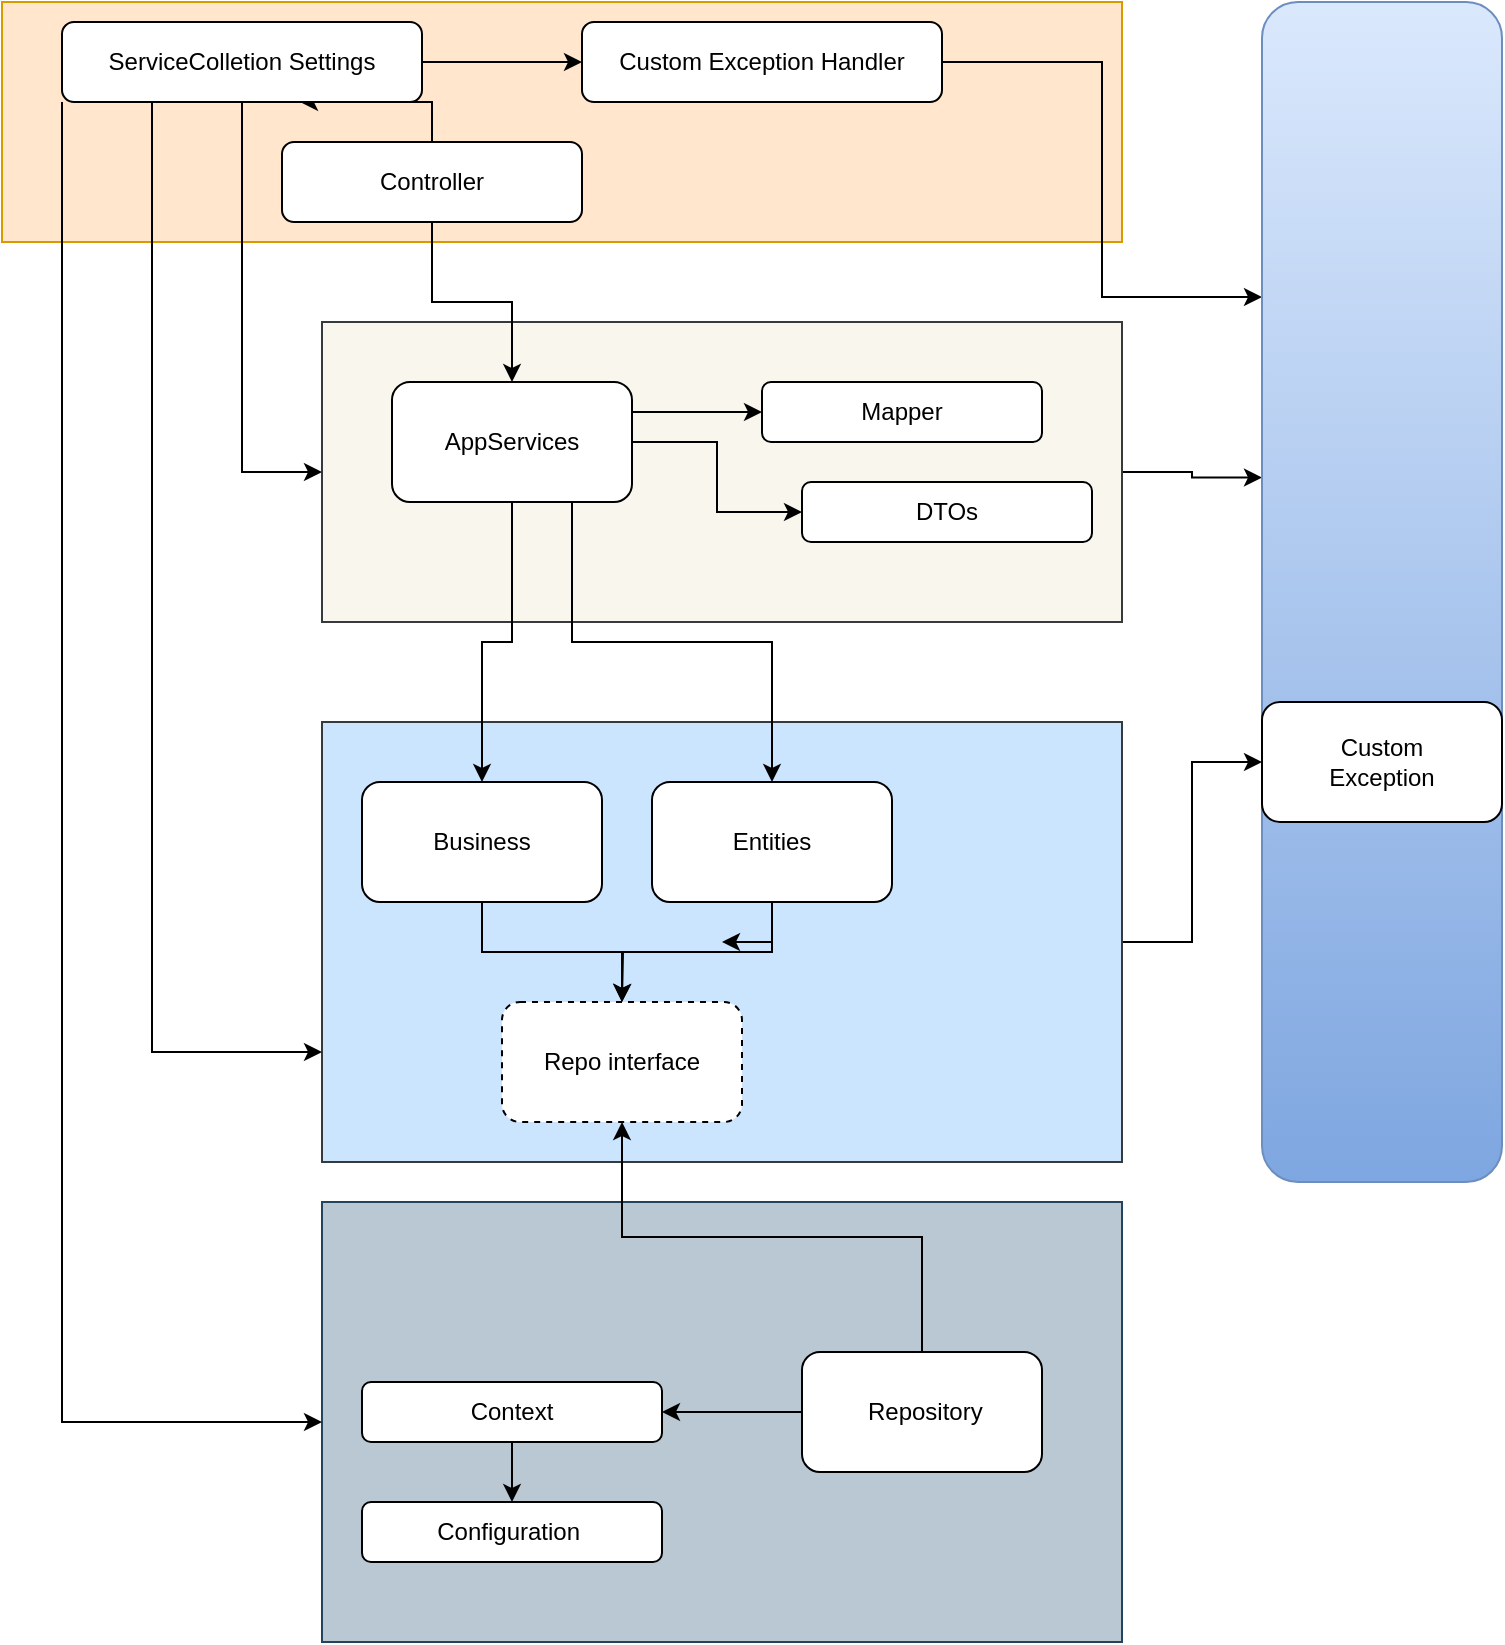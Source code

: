 <mxfile version="21.5.0" type="device">
  <diagram name="Page-1" id="w-mAmAfLYW-MqgQsM4os">
    <mxGraphModel dx="1026" dy="604" grid="1" gridSize="10" guides="1" tooltips="1" connect="1" arrows="1" fold="1" page="1" pageScale="1" pageWidth="850" pageHeight="1100" math="0" shadow="0">
      <root>
        <mxCell id="0" />
        <mxCell id="1" parent="0" />
        <mxCell id="9NfR4jjzTK4Z-MxAplXw-36" style="edgeStyle=orthogonalEdgeStyle;rounded=0;orthogonalLoop=1;jettySize=auto;html=1;exitX=1;exitY=0.5;exitDx=0;exitDy=0;entryX=0;entryY=0.403;entryDx=0;entryDy=0;entryPerimeter=0;" edge="1" parent="1" source="9NfR4jjzTK4Z-MxAplXw-5" target="9NfR4jjzTK4Z-MxAplXw-19">
          <mxGeometry relative="1" as="geometry" />
        </mxCell>
        <mxCell id="9NfR4jjzTK4Z-MxAplXw-5" value="" style="rounded=0;whiteSpace=wrap;html=1;fillColor=#f9f7ed;strokeColor=#36393d;" vertex="1" parent="1">
          <mxGeometry x="240" y="240" width="400" height="150" as="geometry" />
        </mxCell>
        <mxCell id="9NfR4jjzTK4Z-MxAplXw-35" style="edgeStyle=orthogonalEdgeStyle;rounded=0;orthogonalLoop=1;jettySize=auto;html=1;exitX=1;exitY=0.5;exitDx=0;exitDy=0;entryX=0;entryY=0.5;entryDx=0;entryDy=0;" edge="1" parent="1" source="9NfR4jjzTK4Z-MxAplXw-9" target="9NfR4jjzTK4Z-MxAplXw-34">
          <mxGeometry relative="1" as="geometry" />
        </mxCell>
        <mxCell id="9NfR4jjzTK4Z-MxAplXw-9" value="" style="rounded=0;whiteSpace=wrap;html=1;fillColor=#cce5ff;strokeColor=#36393d;" vertex="1" parent="1">
          <mxGeometry x="240" y="440" width="400" height="220" as="geometry" />
        </mxCell>
        <mxCell id="9NfR4jjzTK4Z-MxAplXw-1" value="" style="rounded=0;whiteSpace=wrap;html=1;fillColor=#ffe6cc;strokeColor=#d79b00;" vertex="1" parent="1">
          <mxGeometry x="80" y="80" width="560" height="120" as="geometry" />
        </mxCell>
        <mxCell id="9NfR4jjzTK4Z-MxAplXw-21" style="edgeStyle=orthogonalEdgeStyle;rounded=0;orthogonalLoop=1;jettySize=auto;html=1;exitX=0.5;exitY=1;exitDx=0;exitDy=0;" edge="1" parent="1" source="9NfR4jjzTK4Z-MxAplXw-2" target="9NfR4jjzTK4Z-MxAplXw-6">
          <mxGeometry relative="1" as="geometry" />
        </mxCell>
        <mxCell id="9NfR4jjzTK4Z-MxAplXw-42" style="edgeStyle=orthogonalEdgeStyle;rounded=0;orthogonalLoop=1;jettySize=auto;html=1;exitX=0.5;exitY=0;exitDx=0;exitDy=0;entryX=0.661;entryY=1;entryDx=0;entryDy=0;entryPerimeter=0;" edge="1" parent="1" source="9NfR4jjzTK4Z-MxAplXw-2" target="9NfR4jjzTK4Z-MxAplXw-38">
          <mxGeometry relative="1" as="geometry" />
        </mxCell>
        <mxCell id="9NfR4jjzTK4Z-MxAplXw-2" value="Controller" style="rounded=1;whiteSpace=wrap;html=1;" vertex="1" parent="1">
          <mxGeometry x="220" y="150" width="150" height="40" as="geometry" />
        </mxCell>
        <mxCell id="9NfR4jjzTK4Z-MxAplXw-41" style="edgeStyle=orthogonalEdgeStyle;rounded=0;orthogonalLoop=1;jettySize=auto;html=1;exitX=1;exitY=0.5;exitDx=0;exitDy=0;entryX=0;entryY=0.25;entryDx=0;entryDy=0;" edge="1" parent="1" source="9NfR4jjzTK4Z-MxAplXw-3" target="9NfR4jjzTK4Z-MxAplXw-19">
          <mxGeometry relative="1" as="geometry" />
        </mxCell>
        <mxCell id="9NfR4jjzTK4Z-MxAplXw-3" value="Custom Exception Handler" style="rounded=1;whiteSpace=wrap;html=1;" vertex="1" parent="1">
          <mxGeometry x="370" y="90" width="180" height="40" as="geometry" />
        </mxCell>
        <mxCell id="9NfR4jjzTK4Z-MxAplXw-22" style="edgeStyle=orthogonalEdgeStyle;rounded=0;orthogonalLoop=1;jettySize=auto;html=1;exitX=0.5;exitY=1;exitDx=0;exitDy=0;" edge="1" parent="1" source="9NfR4jjzTK4Z-MxAplXw-6" target="9NfR4jjzTK4Z-MxAplXw-12">
          <mxGeometry relative="1" as="geometry" />
        </mxCell>
        <mxCell id="9NfR4jjzTK4Z-MxAplXw-24" style="edgeStyle=orthogonalEdgeStyle;rounded=0;orthogonalLoop=1;jettySize=auto;html=1;exitX=1;exitY=0.25;exitDx=0;exitDy=0;" edge="1" parent="1" source="9NfR4jjzTK4Z-MxAplXw-6" target="9NfR4jjzTK4Z-MxAplXw-7">
          <mxGeometry relative="1" as="geometry" />
        </mxCell>
        <mxCell id="9NfR4jjzTK4Z-MxAplXw-25" style="edgeStyle=orthogonalEdgeStyle;rounded=0;orthogonalLoop=1;jettySize=auto;html=1;exitX=1;exitY=0.5;exitDx=0;exitDy=0;entryX=0;entryY=0.5;entryDx=0;entryDy=0;" edge="1" parent="1" source="9NfR4jjzTK4Z-MxAplXw-6" target="9NfR4jjzTK4Z-MxAplXw-23">
          <mxGeometry relative="1" as="geometry" />
        </mxCell>
        <mxCell id="9NfR4jjzTK4Z-MxAplXw-26" style="edgeStyle=orthogonalEdgeStyle;rounded=0;orthogonalLoop=1;jettySize=auto;html=1;exitX=0.75;exitY=1;exitDx=0;exitDy=0;" edge="1" parent="1" source="9NfR4jjzTK4Z-MxAplXw-6" target="9NfR4jjzTK4Z-MxAplXw-10">
          <mxGeometry relative="1" as="geometry" />
        </mxCell>
        <mxCell id="9NfR4jjzTK4Z-MxAplXw-6" value="AppServices" style="rounded=1;whiteSpace=wrap;html=1;" vertex="1" parent="1">
          <mxGeometry x="275" y="270" width="120" height="60" as="geometry" />
        </mxCell>
        <mxCell id="9NfR4jjzTK4Z-MxAplXw-7" value="Mapper" style="rounded=1;whiteSpace=wrap;html=1;" vertex="1" parent="1">
          <mxGeometry x="460" y="270" width="140" height="30" as="geometry" />
        </mxCell>
        <mxCell id="9NfR4jjzTK4Z-MxAplXw-28" style="edgeStyle=orthogonalEdgeStyle;rounded=0;orthogonalLoop=1;jettySize=auto;html=1;exitX=0.5;exitY=1;exitDx=0;exitDy=0;" edge="1" parent="1" source="9NfR4jjzTK4Z-MxAplXw-10" target="9NfR4jjzTK4Z-MxAplXw-9">
          <mxGeometry relative="1" as="geometry" />
        </mxCell>
        <mxCell id="9NfR4jjzTK4Z-MxAplXw-29" style="edgeStyle=orthogonalEdgeStyle;rounded=0;orthogonalLoop=1;jettySize=auto;html=1;exitX=0.5;exitY=1;exitDx=0;exitDy=0;" edge="1" parent="1" source="9NfR4jjzTK4Z-MxAplXw-10">
          <mxGeometry relative="1" as="geometry">
            <mxPoint x="390" y="580" as="targetPoint" />
          </mxGeometry>
        </mxCell>
        <mxCell id="9NfR4jjzTK4Z-MxAplXw-10" value="Entities" style="rounded=1;whiteSpace=wrap;html=1;" vertex="1" parent="1">
          <mxGeometry x="405" y="470" width="120" height="60" as="geometry" />
        </mxCell>
        <mxCell id="9NfR4jjzTK4Z-MxAplXw-27" style="edgeStyle=orthogonalEdgeStyle;rounded=0;orthogonalLoop=1;jettySize=auto;html=1;exitX=0.5;exitY=1;exitDx=0;exitDy=0;entryX=0.5;entryY=0;entryDx=0;entryDy=0;" edge="1" parent="1" source="9NfR4jjzTK4Z-MxAplXw-12" target="9NfR4jjzTK4Z-MxAplXw-14">
          <mxGeometry relative="1" as="geometry" />
        </mxCell>
        <mxCell id="9NfR4jjzTK4Z-MxAplXw-12" value="Business" style="rounded=1;whiteSpace=wrap;html=1;" vertex="1" parent="1">
          <mxGeometry x="260" y="470" width="120" height="60" as="geometry" />
        </mxCell>
        <mxCell id="9NfR4jjzTK4Z-MxAplXw-14" value="Repo interface" style="rounded=1;whiteSpace=wrap;html=1;dashed=1;" vertex="1" parent="1">
          <mxGeometry x="330" y="580" width="120" height="60" as="geometry" />
        </mxCell>
        <mxCell id="9NfR4jjzTK4Z-MxAplXw-16" value="" style="rounded=0;whiteSpace=wrap;html=1;fillColor=#bac8d3;strokeColor=#23445d;" vertex="1" parent="1">
          <mxGeometry x="240" y="680" width="400" height="220" as="geometry" />
        </mxCell>
        <mxCell id="9NfR4jjzTK4Z-MxAplXw-30" style="edgeStyle=orthogonalEdgeStyle;rounded=0;orthogonalLoop=1;jettySize=auto;html=1;exitX=0.5;exitY=0;exitDx=0;exitDy=0;entryX=0.5;entryY=1;entryDx=0;entryDy=0;" edge="1" parent="1" source="9NfR4jjzTK4Z-MxAplXw-17" target="9NfR4jjzTK4Z-MxAplXw-14">
          <mxGeometry relative="1" as="geometry" />
        </mxCell>
        <mxCell id="9NfR4jjzTK4Z-MxAplXw-32" style="edgeStyle=orthogonalEdgeStyle;rounded=0;orthogonalLoop=1;jettySize=auto;html=1;exitX=0;exitY=0.5;exitDx=0;exitDy=0;" edge="1" parent="1" source="9NfR4jjzTK4Z-MxAplXw-17" target="9NfR4jjzTK4Z-MxAplXw-18">
          <mxGeometry relative="1" as="geometry" />
        </mxCell>
        <mxCell id="9NfR4jjzTK4Z-MxAplXw-17" value="&amp;nbsp;Repository" style="rounded=1;whiteSpace=wrap;html=1;" vertex="1" parent="1">
          <mxGeometry x="480" y="755" width="120" height="60" as="geometry" />
        </mxCell>
        <mxCell id="9NfR4jjzTK4Z-MxAplXw-33" style="edgeStyle=orthogonalEdgeStyle;rounded=0;orthogonalLoop=1;jettySize=auto;html=1;exitX=0.5;exitY=1;exitDx=0;exitDy=0;" edge="1" parent="1" source="9NfR4jjzTK4Z-MxAplXw-18" target="9NfR4jjzTK4Z-MxAplXw-31">
          <mxGeometry relative="1" as="geometry" />
        </mxCell>
        <mxCell id="9NfR4jjzTK4Z-MxAplXw-18" value="Context" style="rounded=1;whiteSpace=wrap;html=1;" vertex="1" parent="1">
          <mxGeometry x="260" y="770" width="150" height="30" as="geometry" />
        </mxCell>
        <mxCell id="9NfR4jjzTK4Z-MxAplXw-19" value="" style="rounded=1;whiteSpace=wrap;html=1;fillColor=#dae8fc;gradientColor=#7ea6e0;strokeColor=#6c8ebf;" vertex="1" parent="1">
          <mxGeometry x="710" y="80" width="120" height="590" as="geometry" />
        </mxCell>
        <mxCell id="9NfR4jjzTK4Z-MxAplXw-23" value="DTOs" style="rounded=1;whiteSpace=wrap;html=1;" vertex="1" parent="1">
          <mxGeometry x="480" y="320" width="145" height="30" as="geometry" />
        </mxCell>
        <mxCell id="9NfR4jjzTK4Z-MxAplXw-31" value="Configuration&amp;nbsp;" style="rounded=1;whiteSpace=wrap;html=1;" vertex="1" parent="1">
          <mxGeometry x="260" y="830" width="150" height="30" as="geometry" />
        </mxCell>
        <mxCell id="9NfR4jjzTK4Z-MxAplXw-34" value="Custom &lt;br&gt;Exception" style="rounded=1;whiteSpace=wrap;html=1;" vertex="1" parent="1">
          <mxGeometry x="710" y="430" width="120" height="60" as="geometry" />
        </mxCell>
        <mxCell id="9NfR4jjzTK4Z-MxAplXw-40" style="edgeStyle=orthogonalEdgeStyle;rounded=0;orthogonalLoop=1;jettySize=auto;html=1;exitX=1;exitY=0.5;exitDx=0;exitDy=0;" edge="1" parent="1" source="9NfR4jjzTK4Z-MxAplXw-38" target="9NfR4jjzTK4Z-MxAplXw-3">
          <mxGeometry relative="1" as="geometry" />
        </mxCell>
        <mxCell id="9NfR4jjzTK4Z-MxAplXw-44" style="edgeStyle=orthogonalEdgeStyle;rounded=0;orthogonalLoop=1;jettySize=auto;html=1;exitX=0.5;exitY=1;exitDx=0;exitDy=0;entryX=0;entryY=0.5;entryDx=0;entryDy=0;" edge="1" parent="1" source="9NfR4jjzTK4Z-MxAplXw-38" target="9NfR4jjzTK4Z-MxAplXw-5">
          <mxGeometry relative="1" as="geometry" />
        </mxCell>
        <mxCell id="9NfR4jjzTK4Z-MxAplXw-45" style="edgeStyle=orthogonalEdgeStyle;rounded=0;orthogonalLoop=1;jettySize=auto;html=1;exitX=0.25;exitY=1;exitDx=0;exitDy=0;entryX=0;entryY=0.75;entryDx=0;entryDy=0;" edge="1" parent="1" source="9NfR4jjzTK4Z-MxAplXw-38" target="9NfR4jjzTK4Z-MxAplXw-9">
          <mxGeometry relative="1" as="geometry" />
        </mxCell>
        <mxCell id="9NfR4jjzTK4Z-MxAplXw-46" style="edgeStyle=orthogonalEdgeStyle;rounded=0;orthogonalLoop=1;jettySize=auto;html=1;exitX=0;exitY=1;exitDx=0;exitDy=0;entryX=0;entryY=0.5;entryDx=0;entryDy=0;" edge="1" parent="1" source="9NfR4jjzTK4Z-MxAplXw-38" target="9NfR4jjzTK4Z-MxAplXw-16">
          <mxGeometry relative="1" as="geometry" />
        </mxCell>
        <mxCell id="9NfR4jjzTK4Z-MxAplXw-38" value="ServiceColletion Settings" style="rounded=1;whiteSpace=wrap;html=1;" vertex="1" parent="1">
          <mxGeometry x="110" y="90" width="180" height="40" as="geometry" />
        </mxCell>
      </root>
    </mxGraphModel>
  </diagram>
</mxfile>
